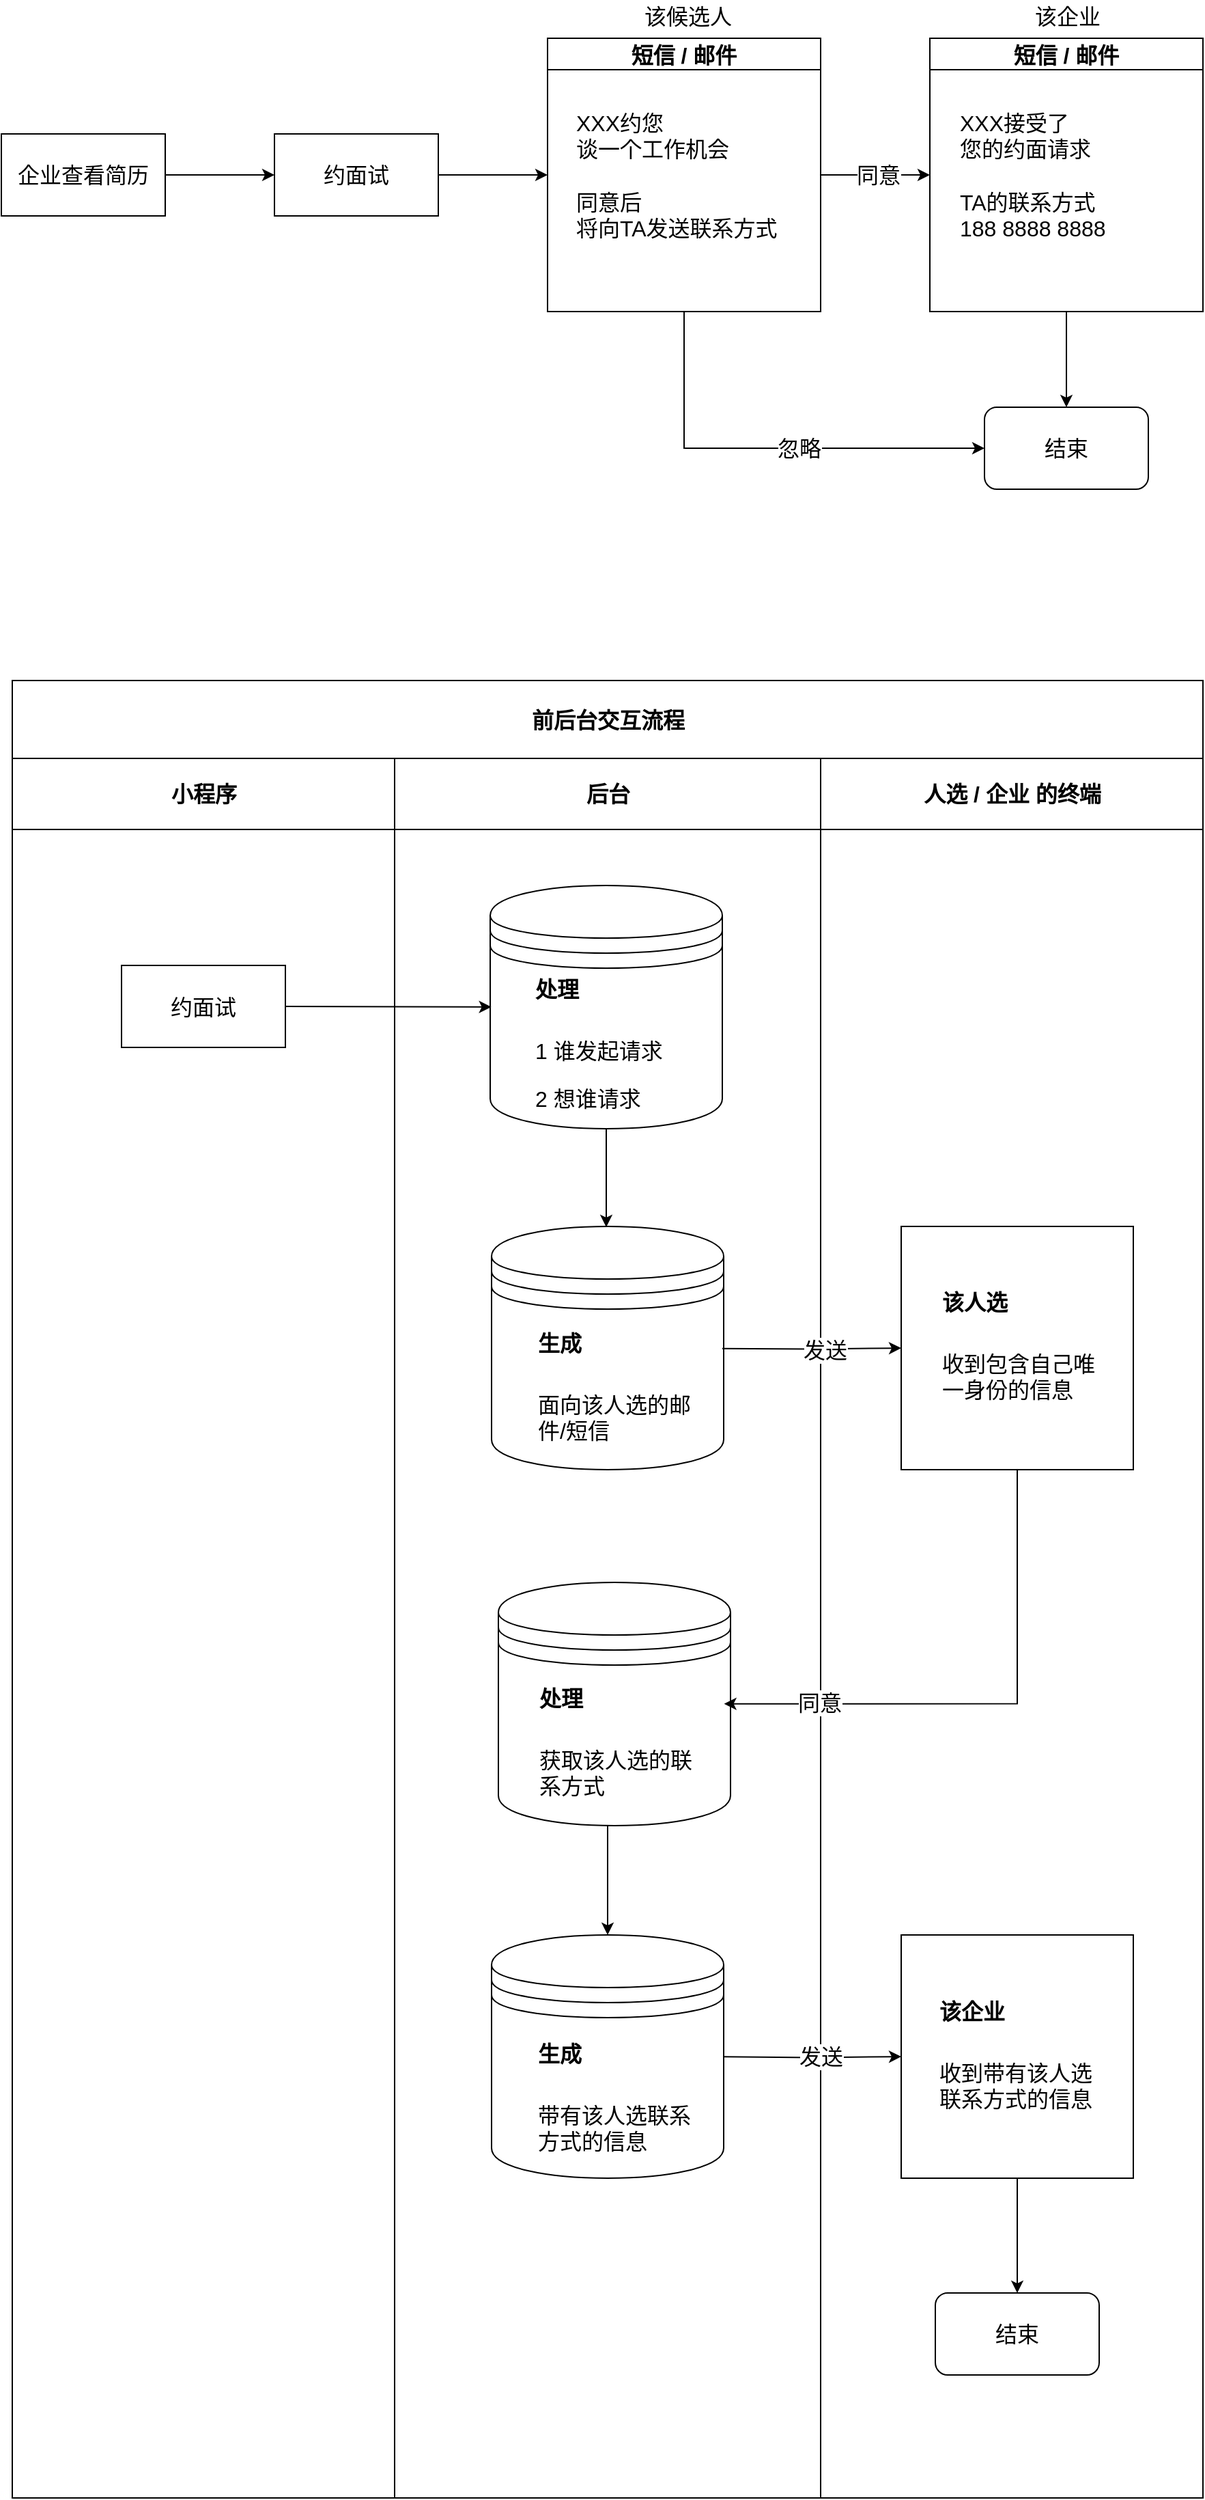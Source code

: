 <mxfile version="10.4.6" type="github"><diagram id="CmYc7NhNtYEBUJspw_UO" name="第 1 页"><mxGraphModel dx="1473" dy="786" grid="1" gridSize="10" guides="1" tooltips="1" connect="1" arrows="1" fold="1" page="0" pageScale="1" pageWidth="1169" pageHeight="827" background="#ffffff" math="0" shadow="0"><root><mxCell id="0"/><mxCell id="1" parent="0"/><mxCell id="TDceSMhknva_HneDC1gZ-3" value="" style="edgeStyle=orthogonalEdgeStyle;rounded=0;orthogonalLoop=1;jettySize=auto;html=1;fontSize=16;" parent="1" source="TDceSMhknva_HneDC1gZ-1" edge="1"><mxGeometry relative="1" as="geometry"><mxPoint x="436" y="330" as="targetPoint"/></mxGeometry></mxCell><mxCell id="TDceSMhknva_HneDC1gZ-1" value="约面试" style="rounded=1;whiteSpace=wrap;html=1;fontSize=16;arcSize=0;" parent="1" vertex="1"><mxGeometry x="236" y="300" width="120" height="60" as="geometry"/></mxCell><mxCell id="TDceSMhknva_HneDC1gZ-13" value="" style="edgeStyle=orthogonalEdgeStyle;rounded=0;orthogonalLoop=1;jettySize=auto;html=1;fontSize=16;" parent="1" source="TDceSMhknva_HneDC1gZ-5" edge="1"><mxGeometry relative="1" as="geometry"><mxPoint x="716.0" y="330" as="targetPoint"/></mxGeometry></mxCell><mxCell id="TDceSMhknva_HneDC1gZ-16" value="同意&lt;br&gt;" style="text;html=1;resizable=0;points=[];align=center;verticalAlign=middle;labelBackgroundColor=#ffffff;fontSize=16;" parent="TDceSMhknva_HneDC1gZ-13" vertex="1" connectable="0"><mxGeometry x="0.271" y="-2" relative="1" as="geometry"><mxPoint x="-9" y="-3" as="offset"/></mxGeometry></mxCell><mxCell id="TDceSMhknva_HneDC1gZ-24" value="" style="edgeStyle=orthogonalEdgeStyle;rounded=0;orthogonalLoop=1;jettySize=auto;html=1;fontSize=16;entryX=0;entryY=0.5;entryDx=0;entryDy=0;" parent="1" source="TDceSMhknva_HneDC1gZ-5" edge="1" target="TDceSMhknva_HneDC1gZ-37"><mxGeometry relative="1" as="geometry"><mxPoint x="536" y="510.0" as="targetPoint"/><Array as="points"><mxPoint x="536" y="530"/></Array></mxGeometry></mxCell><mxCell id="TDceSMhknva_HneDC1gZ-25" value="忽略" style="text;html=1;resizable=0;points=[];align=center;verticalAlign=middle;labelBackgroundColor=#ffffff;fontSize=16;" parent="TDceSMhknva_HneDC1gZ-24" vertex="1" connectable="0"><mxGeometry x="-0.237" y="4" relative="1" as="geometry"><mxPoint x="62" y="4" as="offset"/></mxGeometry></mxCell><mxCell id="TDceSMhknva_HneDC1gZ-5" value="短信 / 邮件" style="swimlane;fontSize=16;" parent="1" vertex="1"><mxGeometry x="436" y="230" width="200" height="200" as="geometry"/></mxCell><mxCell id="TDceSMhknva_HneDC1gZ-6" value="XXX约您&lt;br&gt;谈一个工作机会&lt;br&gt;&lt;br&gt;同意后&lt;br&gt;将向TA发送联系方式&lt;br&gt;" style="text;html=1;resizable=0;points=[];autosize=1;align=left;verticalAlign=top;spacingTop=-4;fontSize=16;" parent="TDceSMhknva_HneDC1gZ-5" vertex="1"><mxGeometry x="19" y="50" width="160" height="100" as="geometry"/></mxCell><mxCell id="TDceSMhknva_HneDC1gZ-9" value="该候选人" style="text;html=1;resizable=0;points=[];autosize=1;align=left;verticalAlign=top;spacingTop=-4;fontSize=16;" parent="1" vertex="1"><mxGeometry x="505" y="202" width="80" height="20" as="geometry"/></mxCell><mxCell id="TDceSMhknva_HneDC1gZ-17" value="短信 / 邮件" style="swimlane;fontSize=16;" parent="1" vertex="1"><mxGeometry x="716" y="230" width="200" height="200" as="geometry"/></mxCell><mxCell id="TDceSMhknva_HneDC1gZ-19" value="短信 / 邮件" style="swimlane;fontSize=16;" parent="TDceSMhknva_HneDC1gZ-17" vertex="1"><mxGeometry width="200" height="200" as="geometry"/></mxCell><mxCell id="TDceSMhknva_HneDC1gZ-18" value="XXX接受了&lt;br&gt;您的约面请求&lt;br&gt;&lt;br&gt;TA的联系方式&lt;br&gt;188 8888 8888&lt;br&gt;" style="text;html=1;resizable=0;points=[];autosize=1;align=left;verticalAlign=top;spacingTop=-4;fontSize=16;" parent="TDceSMhknva_HneDC1gZ-19" vertex="1"><mxGeometry x="20" y="50" width="120" height="100" as="geometry"/></mxCell><mxCell id="TDceSMhknva_HneDC1gZ-21" value="该企业" style="text;html=1;resizable=0;points=[];autosize=1;align=left;verticalAlign=top;spacingTop=-4;fontSize=16;" parent="1" vertex="1"><mxGeometry x="791" y="202" width="60" height="20" as="geometry"/></mxCell><mxCell id="TDceSMhknva_HneDC1gZ-31" value="" style="edgeStyle=orthogonalEdgeStyle;rounded=0;orthogonalLoop=1;jettySize=auto;html=1;fontSize=16;" parent="1" source="TDceSMhknva_HneDC1gZ-29" edge="1"><mxGeometry relative="1" as="geometry"><mxPoint x="236" y="330" as="targetPoint"/></mxGeometry></mxCell><mxCell id="TDceSMhknva_HneDC1gZ-29" value="企业查看简历" style="rounded=1;whiteSpace=wrap;html=1;strokeWidth=1;fontSize=16;arcSize=0;" parent="1" vertex="1"><mxGeometry x="36" y="300" width="120" height="60" as="geometry"/></mxCell><mxCell id="TDceSMhknva_HneDC1gZ-37" value="结束" style="rounded=1;whiteSpace=wrap;html=1;strokeWidth=1;fontSize=16;" parent="1" vertex="1"><mxGeometry x="756" y="500" width="120" height="60" as="geometry"/></mxCell><mxCell id="TDceSMhknva_HneDC1gZ-48" value="前后台交互流程" style="swimlane;html=1;childLayout=stackLayout;resizeParent=1;resizeParentMax=0;startSize=57;strokeWidth=1;fontSize=16;" parent="1" vertex="1"><mxGeometry x="44" y="700" width="872" height="1330" as="geometry"/></mxCell><mxCell id="TDceSMhknva_HneDC1gZ-49" value="小程序" style="swimlane;html=1;startSize=52;fontSize=16;" parent="TDceSMhknva_HneDC1gZ-48" vertex="1"><mxGeometry y="57" width="280" height="1273" as="geometry"/></mxCell><mxCell id="TDceSMhknva_HneDC1gZ-52" value="约面试" style="rounded=0;whiteSpace=wrap;html=1;strokeWidth=1;fontSize=16;" parent="TDceSMhknva_HneDC1gZ-49" vertex="1"><mxGeometry x="80" y="151.5" width="120" height="60" as="geometry"/></mxCell><mxCell id="TDceSMhknva_HneDC1gZ-50" value="后台" style="swimlane;html=1;startSize=52;fontSize=16;align=center;" parent="TDceSMhknva_HneDC1gZ-48" vertex="1"><mxGeometry x="280" y="57" width="312" height="1273" as="geometry"/></mxCell><mxCell id="TDceSMhknva_HneDC1gZ-88" value="" style="edgeStyle=orthogonalEdgeStyle;rounded=0;orthogonalLoop=1;jettySize=auto;html=1;fontSize=16;" parent="TDceSMhknva_HneDC1gZ-50" edge="1"><mxGeometry relative="1" as="geometry"><mxPoint x="155" y="270.5" as="sourcePoint"/><mxPoint x="155" y="343" as="targetPoint"/></mxGeometry></mxCell><mxCell id="TDceSMhknva_HneDC1gZ-98" value="" style="edgeStyle=orthogonalEdgeStyle;rounded=0;orthogonalLoop=1;jettySize=auto;html=1;fontSize=16;" parent="TDceSMhknva_HneDC1gZ-50" edge="1"><mxGeometry relative="1" as="geometry"><mxPoint x="156" y="781" as="sourcePoint"/><mxPoint x="156" y="861" as="targetPoint"/></mxGeometry></mxCell><mxCell id="hFOY4AMrsE5l1bFCfoLf-1" value="" style="shape=datastore;whiteSpace=wrap;html=1;strokeWidth=1;fontSize=16;align=center;" vertex="1" parent="TDceSMhknva_HneDC1gZ-50"><mxGeometry x="70" y="93" width="170" height="178" as="geometry"/></mxCell><mxCell id="TDceSMhknva_HneDC1gZ-79" value="&lt;h1&gt;&lt;font style=&quot;font-size: 16px&quot;&gt;处理&lt;/font&gt;&lt;/h1&gt;&lt;p&gt;1 谁发起请求&lt;/p&gt;&lt;p&gt;2 想谁请求&lt;/p&gt;" style="text;html=1;strokeColor=none;fillColor=none;spacing=5;spacingTop=-20;whiteSpace=wrap;overflow=hidden;rounded=0;fontSize=16;align=left;" parent="TDceSMhknva_HneDC1gZ-50" vertex="1"><mxGeometry x="98" y="134" width="120" height="137" as="geometry"/></mxCell><mxCell id="hFOY4AMrsE5l1bFCfoLf-2" value="" style="shape=datastore;whiteSpace=wrap;html=1;strokeWidth=1;fontSize=16;align=center;" vertex="1" parent="TDceSMhknva_HneDC1gZ-50"><mxGeometry x="71" y="342.5" width="170" height="178" as="geometry"/></mxCell><mxCell id="TDceSMhknva_HneDC1gZ-85" value="&lt;h1&gt;&lt;font style=&quot;font-size: 16px&quot;&gt;生成&lt;/font&gt;&lt;/h1&gt;&lt;p&gt;面向该人选的邮件/短信&lt;/p&gt;" style="text;html=1;strokeColor=none;fillColor=none;spacing=5;spacingTop=-20;whiteSpace=wrap;overflow=hidden;rounded=0;fontSize=16;align=left;" parent="TDceSMhknva_HneDC1gZ-50" vertex="1"><mxGeometry x="100" y="393" width="120" height="137" as="geometry"/></mxCell><mxCell id="hFOY4AMrsE5l1bFCfoLf-3" value="" style="shape=datastore;whiteSpace=wrap;html=1;strokeWidth=1;fontSize=16;align=center;" vertex="1" parent="TDceSMhknva_HneDC1gZ-50"><mxGeometry x="76" y="603" width="170" height="178" as="geometry"/></mxCell><mxCell id="TDceSMhknva_HneDC1gZ-91" value="&lt;h1&gt;&lt;font style=&quot;font-size: 16px&quot;&gt;处理&lt;/font&gt;&lt;/h1&gt;&lt;p&gt;获取该人选的联系方式&lt;/p&gt;" style="text;html=1;strokeColor=none;fillColor=none;spacing=5;spacingTop=-20;whiteSpace=wrap;overflow=hidden;rounded=0;fontSize=16;align=left;" parent="TDceSMhknva_HneDC1gZ-50" vertex="1"><mxGeometry x="101" y="653" width="124" height="137" as="geometry"/></mxCell><mxCell id="hFOY4AMrsE5l1bFCfoLf-4" value="" style="shape=datastore;whiteSpace=wrap;html=1;strokeWidth=1;fontSize=16;align=center;" vertex="1" parent="TDceSMhknva_HneDC1gZ-50"><mxGeometry x="71" y="861" width="170" height="178" as="geometry"/></mxCell><mxCell id="TDceSMhknva_HneDC1gZ-99" value="&lt;h1&gt;&lt;font style=&quot;font-size: 16px&quot;&gt;生成&lt;/font&gt;&lt;/h1&gt;&lt;p&gt;带有该人选联系方式的信息&lt;/p&gt;" style="text;html=1;strokeColor=none;fillColor=none;spacing=5;spacingTop=-20;whiteSpace=wrap;overflow=hidden;rounded=0;fontSize=16;align=left;" parent="TDceSMhknva_HneDC1gZ-50" vertex="1"><mxGeometry x="100" y="913" width="124" height="137" as="geometry"/></mxCell><mxCell id="TDceSMhknva_HneDC1gZ-51" value="人选 / 企业 的终端" style="swimlane;html=1;startSize=52;fontSize=16;" parent="TDceSMhknva_HneDC1gZ-48" vertex="1"><mxGeometry x="592" y="57" width="280" height="1273" as="geometry"><mxRectangle x="592" y="57" width="60" height="963" as="alternateBounds"/></mxGeometry></mxCell><mxCell id="TDceSMhknva_HneDC1gZ-86" value="" style="rounded=0;whiteSpace=wrap;html=1;strokeWidth=1;fontSize=16;align=left;" parent="TDceSMhknva_HneDC1gZ-51" vertex="1"><mxGeometry x="59" y="342.5" width="170" height="178" as="geometry"/></mxCell><mxCell id="TDceSMhknva_HneDC1gZ-87" value="&lt;h1&gt;&lt;font style=&quot;font-size: 16px&quot;&gt;该人选&lt;/font&gt;&lt;/h1&gt;&lt;p&gt;收到包含自己唯一身份的信息&lt;/p&gt;" style="text;html=1;strokeColor=none;fillColor=none;spacing=5;spacingTop=-20;whiteSpace=wrap;overflow=hidden;rounded=0;fontSize=16;align=left;" parent="TDceSMhknva_HneDC1gZ-51" vertex="1"><mxGeometry x="84" y="363" width="126" height="137" as="geometry"/></mxCell><mxCell id="TDceSMhknva_HneDC1gZ-104" value="" style="edgeStyle=orthogonalEdgeStyle;rounded=0;orthogonalLoop=1;jettySize=auto;html=1;fontSize=16;entryX=0.5;entryY=0;entryDx=0;entryDy=0;" parent="TDceSMhknva_HneDC1gZ-51" source="TDceSMhknva_HneDC1gZ-101" target="TDceSMhknva_HneDC1gZ-105" edge="1"><mxGeometry relative="1" as="geometry"><mxPoint x="144" y="1119" as="targetPoint"/></mxGeometry></mxCell><mxCell id="TDceSMhknva_HneDC1gZ-101" value="" style="rounded=0;whiteSpace=wrap;html=1;strokeWidth=1;fontSize=16;align=left;" parent="TDceSMhknva_HneDC1gZ-51" vertex="1"><mxGeometry x="59" y="861" width="170" height="178" as="geometry"/></mxCell><mxCell id="TDceSMhknva_HneDC1gZ-102" value="&lt;h1&gt;&lt;font style=&quot;font-size: 16px&quot;&gt;该企业&lt;/font&gt;&lt;/h1&gt;&lt;p&gt;收到带有该人选联系方式的信息&lt;/p&gt;" style="text;html=1;strokeColor=none;fillColor=none;spacing=5;spacingTop=-20;whiteSpace=wrap;overflow=hidden;rounded=0;fontSize=16;align=left;" parent="TDceSMhknva_HneDC1gZ-51" vertex="1"><mxGeometry x="82" y="881.5" width="124" height="137" as="geometry"/></mxCell><mxCell id="TDceSMhknva_HneDC1gZ-105" value="结束&lt;div style=&quot;text-align: center&quot;&gt;&lt;/div&gt;" style="rounded=1;whiteSpace=wrap;html=1;strokeWidth=1;fontSize=16;align=center;" parent="TDceSMhknva_HneDC1gZ-51" vertex="1"><mxGeometry x="84" y="1123" width="120" height="60" as="geometry"/></mxCell><mxCell id="TDceSMhknva_HneDC1gZ-60" value="" style="endArrow=classic;html=1;fontSize=16;exitX=1;exitY=0.5;exitDx=0;exitDy=0;entryX=0;entryY=0.5;entryDx=0;entryDy=0;" parent="TDceSMhknva_HneDC1gZ-48" source="TDceSMhknva_HneDC1gZ-52" edge="1"><mxGeometry width="50" height="50" relative="1" as="geometry"><mxPoint x="226" y="260" as="sourcePoint"/><mxPoint x="350.824" y="238.882" as="targetPoint"/></mxGeometry></mxCell><mxCell id="TDceSMhknva_HneDC1gZ-89" value="" style="edgeStyle=orthogonalEdgeStyle;rounded=0;orthogonalLoop=1;jettySize=auto;html=1;fontSize=16;entryX=0;entryY=0.5;entryDx=0;entryDy=0;" parent="TDceSMhknva_HneDC1gZ-48" target="TDceSMhknva_HneDC1gZ-86" edge="1"><mxGeometry relative="1" as="geometry"><mxPoint x="520" y="488.833" as="sourcePoint"/></mxGeometry></mxCell><mxCell id="TDceSMhknva_HneDC1gZ-111" value="发送" style="text;html=1;resizable=0;points=[];align=center;verticalAlign=middle;labelBackgroundColor=#ffffff;fontSize=16;" parent="TDceSMhknva_HneDC1gZ-89" vertex="1" connectable="0"><mxGeometry x="0.149" y="-1" relative="1" as="geometry"><mxPoint as="offset"/></mxGeometry></mxCell><mxCell id="TDceSMhknva_HneDC1gZ-93" value="" style="edgeStyle=orthogonalEdgeStyle;rounded=0;orthogonalLoop=1;jettySize=auto;html=1;fontSize=16;entryX=1;entryY=0.5;entryDx=0;entryDy=0;" parent="TDceSMhknva_HneDC1gZ-48" source="TDceSMhknva_HneDC1gZ-86" edge="1"><mxGeometry relative="1" as="geometry"><mxPoint x="521.333" y="748.833" as="targetPoint"/><Array as="points"><mxPoint x="736" y="749"/></Array></mxGeometry></mxCell><mxCell id="TDceSMhknva_HneDC1gZ-110" value="同意" style="text;html=1;resizable=0;points=[];align=center;verticalAlign=middle;labelBackgroundColor=#ffffff;fontSize=16;" parent="TDceSMhknva_HneDC1gZ-93" vertex="1" connectable="0"><mxGeometry x="0.64" y="-1" relative="1" as="geometry"><mxPoint as="offset"/></mxGeometry></mxCell><mxCell id="TDceSMhknva_HneDC1gZ-100" value="" style="edgeStyle=orthogonalEdgeStyle;rounded=0;orthogonalLoop=1;jettySize=auto;html=1;fontSize=16;entryX=0;entryY=0.5;entryDx=0;entryDy=0;" parent="TDceSMhknva_HneDC1gZ-48" target="TDceSMhknva_HneDC1gZ-101" edge="1"><mxGeometry relative="1" as="geometry"><mxPoint x="646" y="1007" as="targetPoint"/><mxPoint x="521" y="1007.167" as="sourcePoint"/></mxGeometry></mxCell><mxCell id="TDceSMhknva_HneDC1gZ-109" value="发送" style="text;html=1;resizable=0;points=[];align=center;verticalAlign=middle;labelBackgroundColor=#ffffff;fontSize=16;" parent="TDceSMhknva_HneDC1gZ-100" vertex="1" connectable="0"><mxGeometry x="0.152" y="-1" relative="1" as="geometry"><mxPoint x="-4" y="-1" as="offset"/></mxGeometry></mxCell><mxCell id="TDceSMhknva_HneDC1gZ-36" value="" style="edgeStyle=orthogonalEdgeStyle;rounded=0;orthogonalLoop=1;jettySize=auto;html=1;fontSize=16;" parent="1" source="TDceSMhknva_HneDC1gZ-19" edge="1" target="TDceSMhknva_HneDC1gZ-37"><mxGeometry relative="1" as="geometry"><mxPoint x="996" y="330" as="targetPoint"/></mxGeometry></mxCell></root></mxGraphModel></diagram></mxfile>